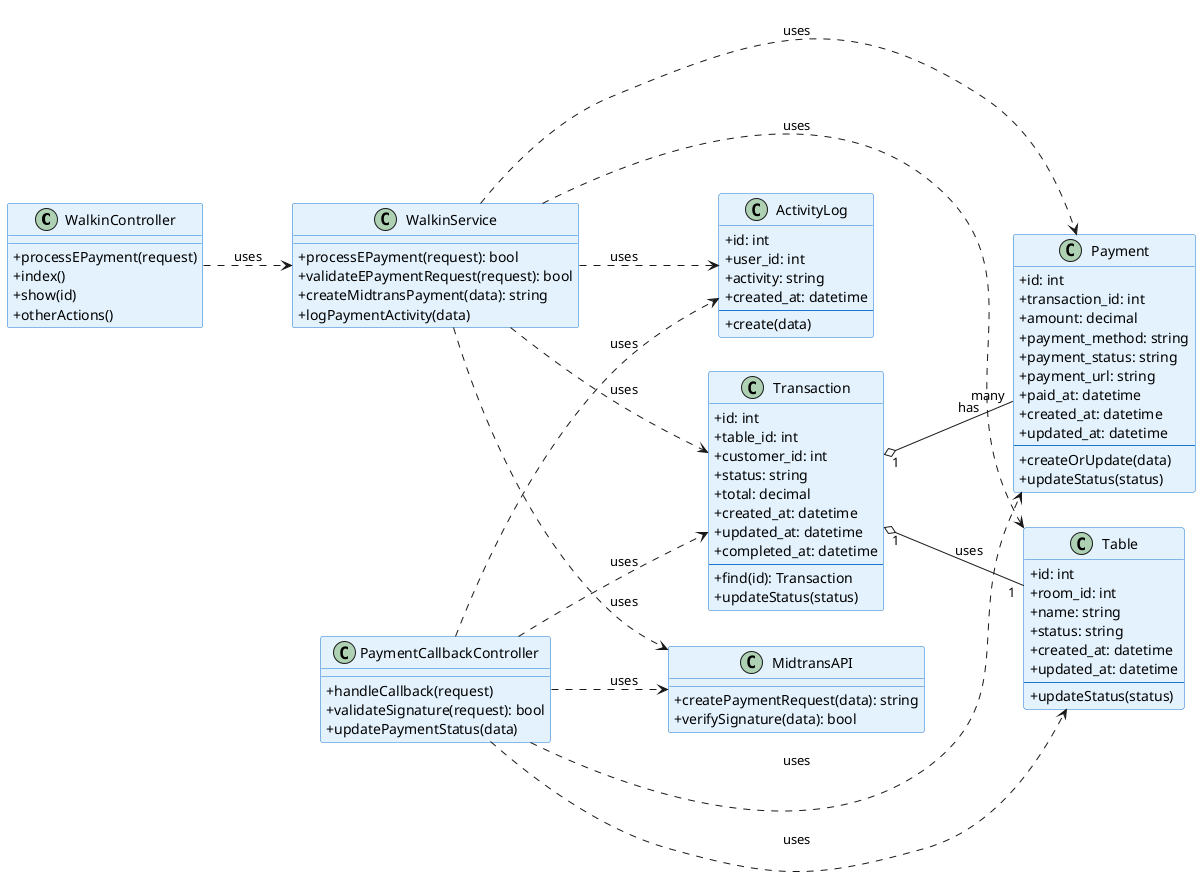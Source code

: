 @startuml Class Diagram - Walk-In Payment (E-Payment with Midtrans)

left to right direction

' Styling
skinparam classAttributeIconSize 0
skinparam class {
    BackgroundColor #E3F2FD
    BorderColor #1976D2
}

' === WalkinController ===
class WalkinController {
    +processEPayment(request)
    +index()
    +show(id)
    +otherActions()
}

' === WalkinService ===
class WalkinService {
    +processEPayment(request): bool
    +validateEPaymentRequest(request): bool
    +createMidtransPayment(data): string
    +logPaymentActivity(data)
}

' === Transaction ===
class Transaction {
    +id: int
    +table_id: int
    +customer_id: int
    +status: string
    +total: decimal
    +created_at: datetime
    +updated_at: datetime
    +completed_at: datetime
    --
    +find(id): Transaction
    +updateStatus(status)
}

' === Payment ===
class Payment {
    +id: int
    +transaction_id: int
    +amount: decimal
    +payment_method: string
    +payment_status: string
    +payment_url: string
    +paid_at: datetime
    +created_at: datetime
    +updated_at: datetime
    --
    +createOrUpdate(data)
    +updateStatus(status)
}

' === Table ===
class Table {
    +id: int
    +room_id: int
    +name: string
    +status: string
    +created_at: datetime
    +updated_at: datetime
    --
    +updateStatus(status)
}

' === ActivityLog ===
class ActivityLog {
    +id: int
    +user_id: int
    +activity: string
    +created_at: datetime
    --
    +create(data)
}

' === MidtransAPI ===
class MidtransAPI {
    +createPaymentRequest(data): string
    +verifySignature(data): bool
}

' === PaymentCallbackController ===
class PaymentCallbackController {
    +handleCallback(request)
    +validateSignature(request): bool
    +updatePaymentStatus(data)
}

' === Relasi ===
WalkinController ..> WalkinService : uses
WalkinService ..> Transaction : uses
WalkinService ..> Payment : uses
WalkinService ..> Table : uses
WalkinService ..> ActivityLog : uses
WalkinService ..> MidtransAPI : uses
PaymentCallbackController ..> Payment : uses
PaymentCallbackController ..> Transaction : uses
PaymentCallbackController ..> Table : uses
PaymentCallbackController ..> ActivityLog : uses
PaymentCallbackController ..> MidtransAPI : uses
Transaction "1" o-- "many" Payment : has
Transaction "1" o-- "1" Table : uses

@enduml